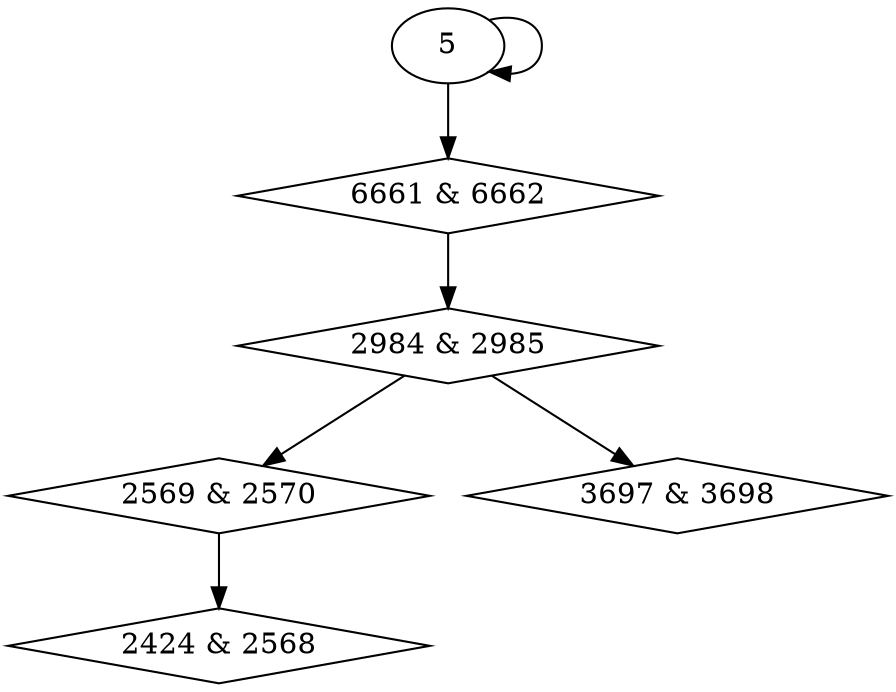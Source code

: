 digraph {
0 [label = "2424 & 2568", shape = diamond];
1 [label = "2569 & 2570", shape = diamond];
2 [label = "2984 & 2985", shape = diamond];
3 [label = "3697 & 3698", shape = diamond];
4 [label = "6661 & 6662", shape = diamond];
1 -> 0;
2 -> 1;
4 -> 2;
2 -> 3;
5 -> 4;
5 -> 5;
}
